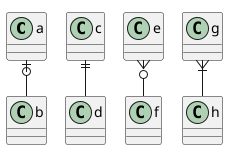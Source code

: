{
  "sha1": "hrs01gna2hjstzzucuolkwboag9uqdg",
  "insertion": {
    "when": "2024-06-03T18:59:29.938Z",
    "url": "https://forum.plantuml.net/17241/smetana-breaks-entity-arrows",
    "user": "plantuml@gmail.com"
  }
}
@startuml
!pragma layout smetana
'breaks
a |o-- b
'works
c ||-- d
'breaks
e }o-- f
'works
g }|-- h
@enduml
